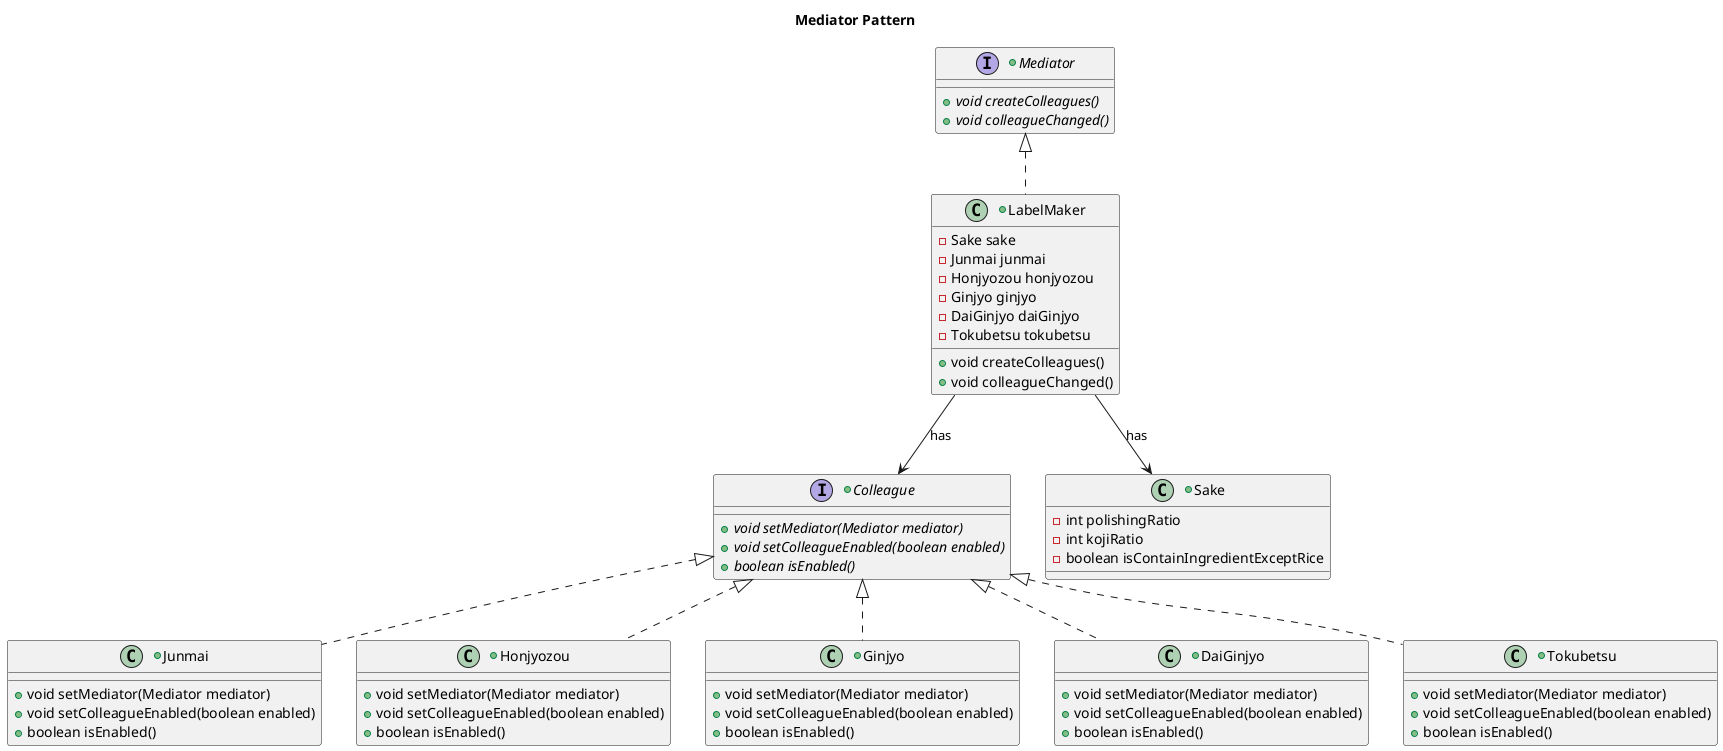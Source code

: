 @startuml
title Mediator Pattern

LabelMaker --> Colleague: has
LabelMaker --> Sake: has

+interface Mediator {
    + {abstract} void createColleagues()
    + {abstract} void colleagueChanged()
}

+class LabelMaker implements Mediator {
    - Sake sake
    - Junmai junmai
    - Honjyozou honjyozou
    - Ginjyo ginjyo
    - DaiGinjyo daiGinjyo
    - Tokubetsu tokubetsu
    + void createColleagues()
    + void colleagueChanged()
}

+class Sake {
    - int polishingRatio
    - int kojiRatio
    - boolean isContainIngredientExceptRice
}

+interface Colleague {
    + {abstract} void setMediator(Mediator mediator)
    + {abstract} void setColleagueEnabled(boolean enabled)
    + {abstract} boolean isEnabled()
}

+class Junmai implements Colleague {
    + void setMediator(Mediator mediator)
    + void setColleagueEnabled(boolean enabled)
    + boolean isEnabled()
}

+class Honjyozou implements Colleague {
    + void setMediator(Mediator mediator)
    + void setColleagueEnabled(boolean enabled)
    + boolean isEnabled()
}

+class Ginjyo implements Colleague {
    + void setMediator(Mediator mediator)
    + void setColleagueEnabled(boolean enabled)
    + boolean isEnabled()
}

+class DaiGinjyo implements Colleague {
    + void setMediator(Mediator mediator)
    + void setColleagueEnabled(boolean enabled)
    + boolean isEnabled()
}

+class Tokubetsu implements Colleague {
    + void setMediator(Mediator mediator)
    + void setColleagueEnabled(boolean enabled)
    + boolean isEnabled()
}

@enduml